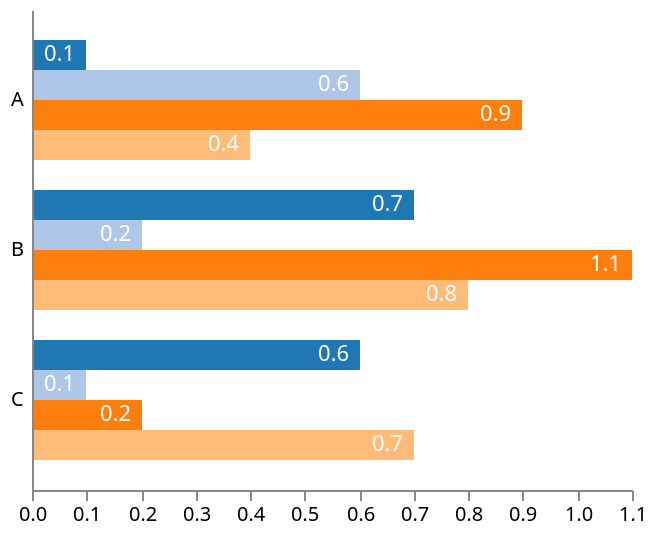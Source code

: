 {
    "$schema": "https://vega.github.io/schema/vega/v4.json",
    "width": 300,
    "height": 240,
    "padding": 5,
    
    "data": [
        {
            "name": "table",
            "values": [
                {"category":"A", "position":0, "value":0.1},
                {"category":"A", "position":1, "value":0.6},
                {"category":"A", "position":2, "value":0.9},
                {"category":"A", "position":3, "value":0.4},
                {"category":"B", "position":0, "value":0.7},
                {"category":"B", "position":1, "value":0.2},
                {"category":"B", "position":2, "value":1.1},
                {"category":"B", "position":3, "value":0.8},
                {"category":"C", "position":0, "value":0.6},
                {"category":"C", "position":1, "value":0.1},
                {"category":"C", "position":2, "value":0.2},
                {"category":"C", "position":3, "value":0.7}
            ]
        }
    ],
    
    "scales": [
        {
            "name": "yscale",
            "type": "band",
            "domain": {"data": "table", "field": "category"},
            "range": "height",
            "padding": 0.2
        },
        {
            "name": "xscale",
            "type": "linear",
            "domain": {"data": "table", "field": "value"},
            "range": "width",
            "round": true,
            "zero": true,
            "nice": true
        },
        {
            "name": "color",
            "type": "ordinal",
            "domain": {"data": "table", "field": "position"},
            "range": {"scheme": "category20"}
        }
    ],
    
    "axes": [
        {"orient": "left", "scale": "yscale", "tickSize": 0, "labelPadding": 4, "zindex": 1},
        {"orient": "bottom", "scale": "xscale"}
    ],
    
    "marks": [
        {
            "type": "group",
            
            "from": {
                "facet": {
                    "data": "table",
                    "name": "facet",
                    "groupby": "category"
                }
            },
            
            "encode": {
                "enter": {
                    "y": {"scale": "yscale", "field": "category"}
                }
            },
            
            "signals": [
                {"name": "height", "update": "bandwidth('yscale')"}
            ],
            
            "scales": [
                {
                    "name": "pos",
                    "type": "band",
                    "range": "height",
                    "domain": {"data": "facet", "field": "position"}
                }
            ],
            
            "marks": [
                {
                    "name": "bars",
                    "from": {"data": "facet"},
                    "type": "rect",
                    "encode": {
                        "enter": {
                            "y": {"scale": "pos", "field": "position"},
                            "height": {"scale": "pos", "band": 1},
                            "x": {"scale": "xscale", "field": "value"},
                            "x2": {"scale": "xscale", "value": 0},
                            "fill": {"scale": "color", "field": "position"}
                        }
                    }
                },
                {
                    "type": "text",
                    "from": {"data": "bars"},
                    "encode": {
                        "enter": {
                            "x": {"field": "x2", "offset": -5},
                            "y": {"field": "y", "offset": {"field": "height", "mult": 0.5}},
                            "fill": {"value": "white"},
                            "align": {"value": "right"},
                            "baseline": {"value": "middle"},
                            "text": {"field": "datum.value"}
                        }
                    }
                }
            ]
        }
    ]
}

